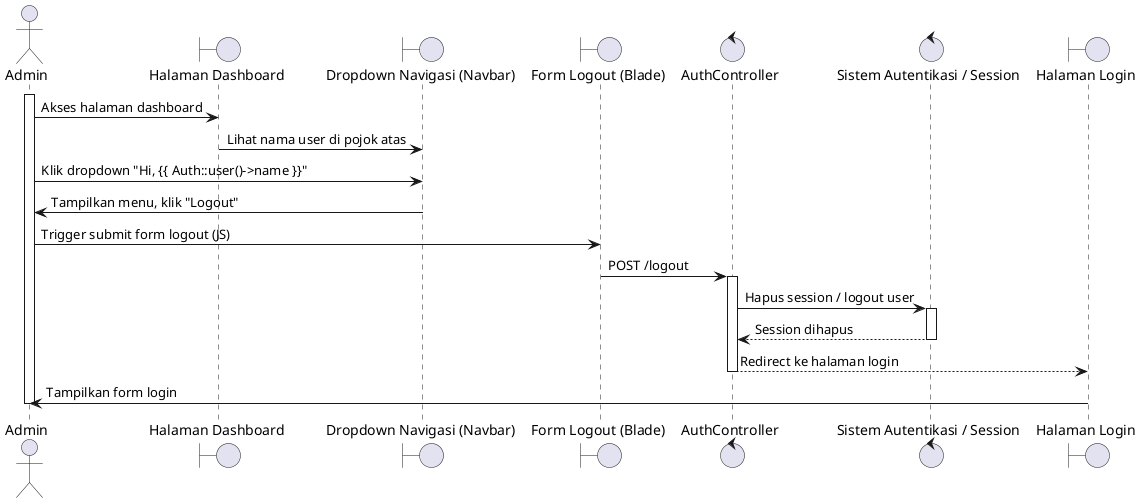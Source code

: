 @startuml
actor Admin

boundary "Halaman Dashboard" as DashboardPage
boundary "Dropdown Navigasi (Navbar)" as Navbar
boundary "Form Logout (Blade)" as LogoutForm
control "AuthController" as Controller
control "Sistem Autentikasi / Session" as AuthSystem
boundary "Halaman Login" as LoginPage


activate Admin
Admin -> DashboardPage: Akses halaman dashboard
DashboardPage -> Navbar: Lihat nama user di pojok atas
Admin -> Navbar: Klik dropdown "Hi, {{ Auth::user()->name }}"
Navbar -> Admin: Tampilkan menu, klik "Logout"

Admin -> LogoutForm: Trigger submit form logout (JS)
LogoutForm -> Controller: POST /logout
activate Controller

Controller -> AuthSystem: Hapus session / logout user
activate AuthSystem
AuthSystem --> Controller: Session dihapus
deactivate AuthSystem

Controller --> LoginPage: Redirect ke halaman login
deactivate Controller

LoginPage -> Admin: Tampilkan form login
deactivate Admin

@enduml
